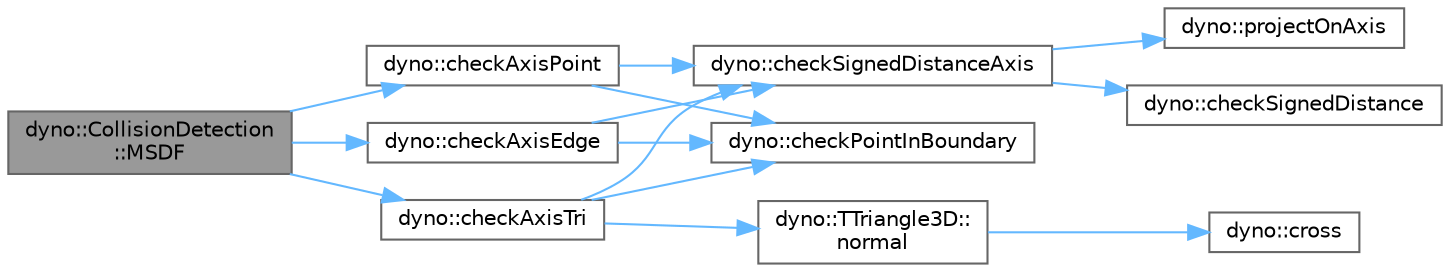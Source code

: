 digraph "dyno::CollisionDetection::MSDF"
{
 // LATEX_PDF_SIZE
  bgcolor="transparent";
  edge [fontname=Helvetica,fontsize=10,labelfontname=Helvetica,labelfontsize=10];
  node [fontname=Helvetica,fontsize=10,shape=box,height=0.2,width=0.4];
  rankdir="LR";
  Node1 [id="Node000001",label="dyno::CollisionDetection\l::MSDF",height=0.2,width=0.4,color="gray40", fillcolor="grey60", style="filled", fontcolor="black",tooltip=" "];
  Node1 -> Node2 [id="edge1_Node000001_Node000002",color="steelblue1",style="solid",tooltip=" "];
  Node2 [id="Node000002",label="dyno::checkAxisEdge",height=0.2,width=0.4,color="grey40", fillcolor="white", style="filled",URL="$namespacedyno.html#a621fe0f984f7a22de68fda95c63e6436",tooltip=" "];
  Node2 -> Node3 [id="edge2_Node000002_Node000003",color="steelblue1",style="solid",tooltip=" "];
  Node3 [id="Node000003",label="dyno::checkPointInBoundary",height=0.2,width=0.4,color="grey40", fillcolor="white", style="filled",URL="$namespacedyno.html#a69378d697f5c565aabd4265c5543cf1d",tooltip=" "];
  Node2 -> Node4 [id="edge3_Node000002_Node000004",color="steelblue1",style="solid",tooltip=" "];
  Node4 [id="Node000004",label="dyno::checkSignedDistanceAxis",height=0.2,width=0.4,color="grey40", fillcolor="white", style="filled",URL="$namespacedyno.html#ab110e23f41c93c1c94fb776773739902",tooltip=" "];
  Node4 -> Node5 [id="edge4_Node000004_Node000005",color="steelblue1",style="solid",tooltip=" "];
  Node5 [id="Node000005",label="dyno::checkSignedDistance",height=0.2,width=0.4,color="grey40", fillcolor="white", style="filled",URL="$namespacedyno.html#a93745d817f19860cd28693fc43da595e",tooltip=" "];
  Node4 -> Node6 [id="edge5_Node000004_Node000006",color="steelblue1",style="solid",tooltip=" "];
  Node6 [id="Node000006",label="dyno::projectOnAxis",height=0.2,width=0.4,color="grey40", fillcolor="white", style="filled",URL="$namespacedyno.html#a5c5ea99da9021d302248e94a37881f6d",tooltip=" "];
  Node1 -> Node7 [id="edge6_Node000001_Node000007",color="steelblue1",style="solid",tooltip=" "];
  Node7 [id="Node000007",label="dyno::checkAxisPoint",height=0.2,width=0.4,color="grey40", fillcolor="white", style="filled",URL="$namespacedyno.html#a09959a919f192b44bbe29eb155274da0",tooltip=" "];
  Node7 -> Node3 [id="edge7_Node000007_Node000003",color="steelblue1",style="solid",tooltip=" "];
  Node7 -> Node4 [id="edge8_Node000007_Node000004",color="steelblue1",style="solid",tooltip=" "];
  Node1 -> Node8 [id="edge9_Node000001_Node000008",color="steelblue1",style="solid",tooltip=" "];
  Node8 [id="Node000008",label="dyno::checkAxisTri",height=0.2,width=0.4,color="grey40", fillcolor="white", style="filled",URL="$namespacedyno.html#aedf63c266f9ee2c361cdb42db37e2d94",tooltip=" "];
  Node8 -> Node3 [id="edge10_Node000008_Node000003",color="steelblue1",style="solid",tooltip=" "];
  Node8 -> Node4 [id="edge11_Node000008_Node000004",color="steelblue1",style="solid",tooltip=" "];
  Node8 -> Node9 [id="edge12_Node000008_Node000009",color="steelblue1",style="solid",tooltip=" "];
  Node9 [id="Node000009",label="dyno::TTriangle3D::\lnormal",height=0.2,width=0.4,color="grey40", fillcolor="white", style="filled",URL="$classdyno_1_1_t_triangle3_d.html#adf74b625896e1384c6a848592a103052",tooltip=" "];
  Node9 -> Node10 [id="edge13_Node000009_Node000010",color="steelblue1",style="solid",tooltip=" "];
  Node10 [id="Node000010",label="dyno::cross",height=0.2,width=0.4,color="grey40", fillcolor="white", style="filled",URL="$namespacedyno.html#a3a41eab550394ecaa0df89d68418ef98",tooltip=" "];
}
